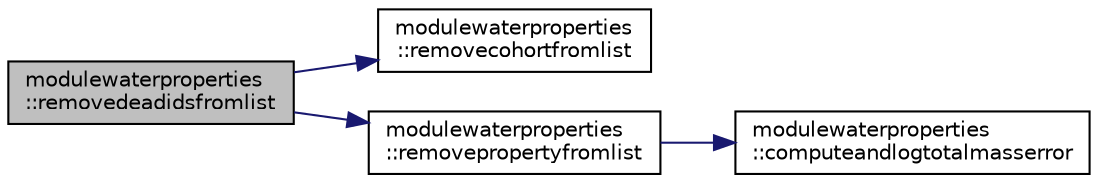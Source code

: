 digraph "modulewaterproperties::removedeadidsfromlist"
{
 // LATEX_PDF_SIZE
  edge [fontname="Helvetica",fontsize="10",labelfontname="Helvetica",labelfontsize="10"];
  node [fontname="Helvetica",fontsize="10",shape=record];
  rankdir="LR";
  Node1 [label="modulewaterproperties\l::removedeadidsfromlist",height=0.2,width=0.4,color="black", fillcolor="grey75", style="filled", fontcolor="black",tooltip=" "];
  Node1 -> Node2 [color="midnightblue",fontsize="10",style="solid"];
  Node2 [label="modulewaterproperties\l::removecohortfromlist",height=0.2,width=0.4,color="black", fillcolor="white", style="filled",URL="$namespacemodulewaterproperties.html#a3ee71384b4a5e160513a569765f2a4ba",tooltip=" "];
  Node1 -> Node3 [color="midnightblue",fontsize="10",style="solid"];
  Node3 [label="modulewaterproperties\l::removepropertyfromlist",height=0.2,width=0.4,color="black", fillcolor="white", style="filled",URL="$namespacemodulewaterproperties.html#a3d6f2d4c903cf8071d0cba596db412f1",tooltip=" "];
  Node3 -> Node4 [color="midnightblue",fontsize="10",style="solid"];
  Node4 [label="modulewaterproperties\l::computeandlogtotalmasserror",height=0.2,width=0.4,color="black", fillcolor="white", style="filled",URL="$namespacemodulewaterproperties.html#af1b9165b0e72747e4478868c7e5eff00",tooltip=" "];
}
